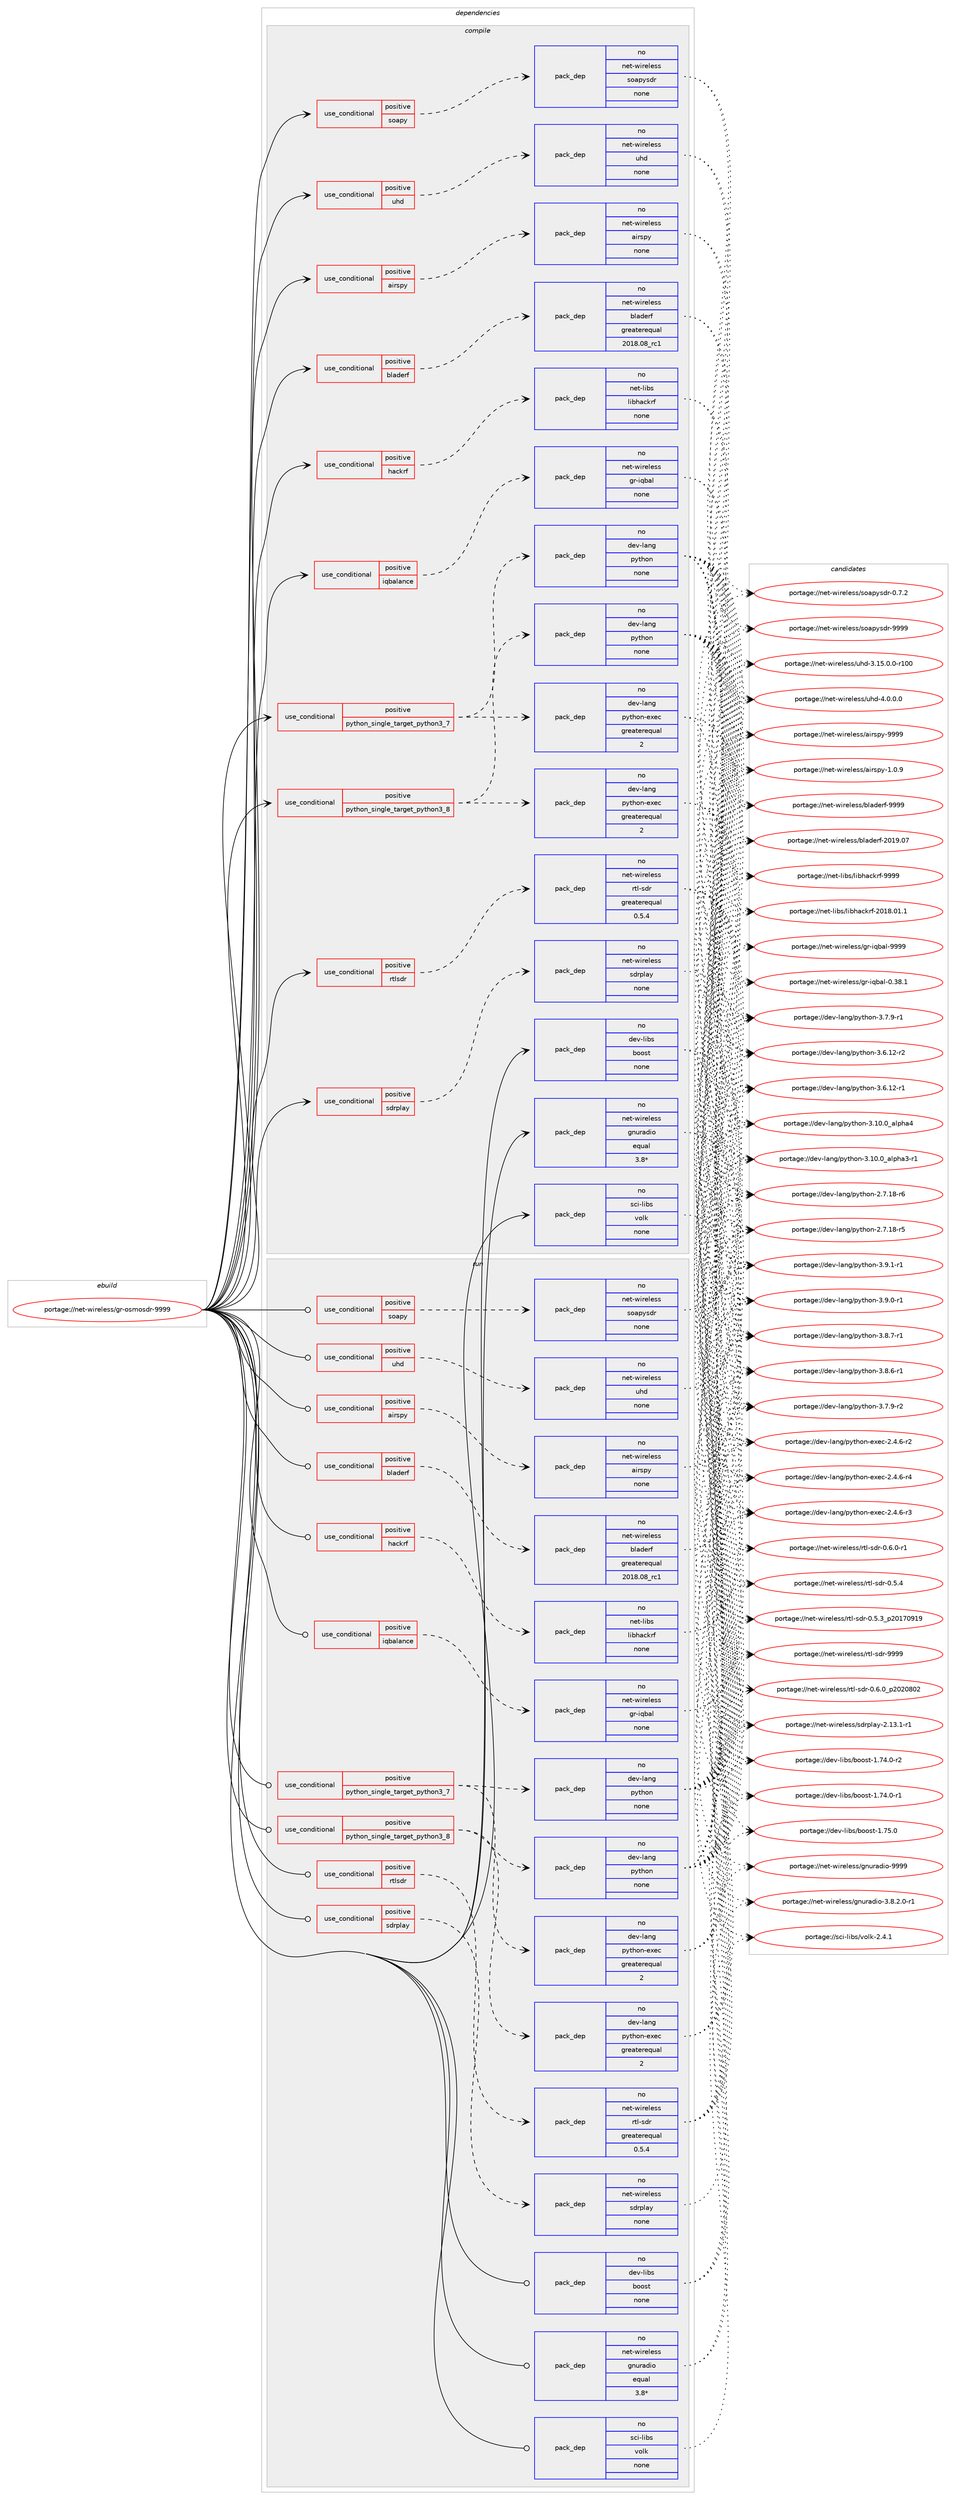 digraph prolog {

# *************
# Graph options
# *************

newrank=true;
concentrate=true;
compound=true;
graph [rankdir=LR,fontname=Helvetica,fontsize=10,ranksep=1.5];#, ranksep=2.5, nodesep=0.2];
edge  [arrowhead=vee];
node  [fontname=Helvetica,fontsize=10];

# **********
# The ebuild
# **********

subgraph cluster_leftcol {
color=gray;
rank=same;
label=<<i>ebuild</i>>;
id [label="portage://net-wireless/gr-osmosdr-9999", color=red, width=4, href="../net-wireless/gr-osmosdr-9999.svg"];
}

# ****************
# The dependencies
# ****************

subgraph cluster_midcol {
color=gray;
label=<<i>dependencies</i>>;
subgraph cluster_compile {
fillcolor="#eeeeee";
style=filled;
label=<<i>compile</i>>;
subgraph cond6345 {
dependency20658 [label=<<TABLE BORDER="0" CELLBORDER="1" CELLSPACING="0" CELLPADDING="4"><TR><TD ROWSPAN="3" CELLPADDING="10">use_conditional</TD></TR><TR><TD>positive</TD></TR><TR><TD>airspy</TD></TR></TABLE>>, shape=none, color=red];
subgraph pack14155 {
dependency20659 [label=<<TABLE BORDER="0" CELLBORDER="1" CELLSPACING="0" CELLPADDING="4" WIDTH="220"><TR><TD ROWSPAN="6" CELLPADDING="30">pack_dep</TD></TR><TR><TD WIDTH="110">no</TD></TR><TR><TD>net-wireless</TD></TR><TR><TD>airspy</TD></TR><TR><TD>none</TD></TR><TR><TD></TD></TR></TABLE>>, shape=none, color=blue];
}
dependency20658:e -> dependency20659:w [weight=20,style="dashed",arrowhead="vee"];
}
id:e -> dependency20658:w [weight=20,style="solid",arrowhead="vee"];
subgraph cond6346 {
dependency20660 [label=<<TABLE BORDER="0" CELLBORDER="1" CELLSPACING="0" CELLPADDING="4"><TR><TD ROWSPAN="3" CELLPADDING="10">use_conditional</TD></TR><TR><TD>positive</TD></TR><TR><TD>bladerf</TD></TR></TABLE>>, shape=none, color=red];
subgraph pack14156 {
dependency20661 [label=<<TABLE BORDER="0" CELLBORDER="1" CELLSPACING="0" CELLPADDING="4" WIDTH="220"><TR><TD ROWSPAN="6" CELLPADDING="30">pack_dep</TD></TR><TR><TD WIDTH="110">no</TD></TR><TR><TD>net-wireless</TD></TR><TR><TD>bladerf</TD></TR><TR><TD>greaterequal</TD></TR><TR><TD>2018.08_rc1</TD></TR></TABLE>>, shape=none, color=blue];
}
dependency20660:e -> dependency20661:w [weight=20,style="dashed",arrowhead="vee"];
}
id:e -> dependency20660:w [weight=20,style="solid",arrowhead="vee"];
subgraph cond6347 {
dependency20662 [label=<<TABLE BORDER="0" CELLBORDER="1" CELLSPACING="0" CELLPADDING="4"><TR><TD ROWSPAN="3" CELLPADDING="10">use_conditional</TD></TR><TR><TD>positive</TD></TR><TR><TD>hackrf</TD></TR></TABLE>>, shape=none, color=red];
subgraph pack14157 {
dependency20663 [label=<<TABLE BORDER="0" CELLBORDER="1" CELLSPACING="0" CELLPADDING="4" WIDTH="220"><TR><TD ROWSPAN="6" CELLPADDING="30">pack_dep</TD></TR><TR><TD WIDTH="110">no</TD></TR><TR><TD>net-libs</TD></TR><TR><TD>libhackrf</TD></TR><TR><TD>none</TD></TR><TR><TD></TD></TR></TABLE>>, shape=none, color=blue];
}
dependency20662:e -> dependency20663:w [weight=20,style="dashed",arrowhead="vee"];
}
id:e -> dependency20662:w [weight=20,style="solid",arrowhead="vee"];
subgraph cond6348 {
dependency20664 [label=<<TABLE BORDER="0" CELLBORDER="1" CELLSPACING="0" CELLPADDING="4"><TR><TD ROWSPAN="3" CELLPADDING="10">use_conditional</TD></TR><TR><TD>positive</TD></TR><TR><TD>iqbalance</TD></TR></TABLE>>, shape=none, color=red];
subgraph pack14158 {
dependency20665 [label=<<TABLE BORDER="0" CELLBORDER="1" CELLSPACING="0" CELLPADDING="4" WIDTH="220"><TR><TD ROWSPAN="6" CELLPADDING="30">pack_dep</TD></TR><TR><TD WIDTH="110">no</TD></TR><TR><TD>net-wireless</TD></TR><TR><TD>gr-iqbal</TD></TR><TR><TD>none</TD></TR><TR><TD></TD></TR></TABLE>>, shape=none, color=blue];
}
dependency20664:e -> dependency20665:w [weight=20,style="dashed",arrowhead="vee"];
}
id:e -> dependency20664:w [weight=20,style="solid",arrowhead="vee"];
subgraph cond6349 {
dependency20666 [label=<<TABLE BORDER="0" CELLBORDER="1" CELLSPACING="0" CELLPADDING="4"><TR><TD ROWSPAN="3" CELLPADDING="10">use_conditional</TD></TR><TR><TD>positive</TD></TR><TR><TD>python_single_target_python3_7</TD></TR></TABLE>>, shape=none, color=red];
subgraph pack14159 {
dependency20667 [label=<<TABLE BORDER="0" CELLBORDER="1" CELLSPACING="0" CELLPADDING="4" WIDTH="220"><TR><TD ROWSPAN="6" CELLPADDING="30">pack_dep</TD></TR><TR><TD WIDTH="110">no</TD></TR><TR><TD>dev-lang</TD></TR><TR><TD>python</TD></TR><TR><TD>none</TD></TR><TR><TD></TD></TR></TABLE>>, shape=none, color=blue];
}
dependency20666:e -> dependency20667:w [weight=20,style="dashed",arrowhead="vee"];
subgraph pack14160 {
dependency20668 [label=<<TABLE BORDER="0" CELLBORDER="1" CELLSPACING="0" CELLPADDING="4" WIDTH="220"><TR><TD ROWSPAN="6" CELLPADDING="30">pack_dep</TD></TR><TR><TD WIDTH="110">no</TD></TR><TR><TD>dev-lang</TD></TR><TR><TD>python-exec</TD></TR><TR><TD>greaterequal</TD></TR><TR><TD>2</TD></TR></TABLE>>, shape=none, color=blue];
}
dependency20666:e -> dependency20668:w [weight=20,style="dashed",arrowhead="vee"];
}
id:e -> dependency20666:w [weight=20,style="solid",arrowhead="vee"];
subgraph cond6350 {
dependency20669 [label=<<TABLE BORDER="0" CELLBORDER="1" CELLSPACING="0" CELLPADDING="4"><TR><TD ROWSPAN="3" CELLPADDING="10">use_conditional</TD></TR><TR><TD>positive</TD></TR><TR><TD>python_single_target_python3_8</TD></TR></TABLE>>, shape=none, color=red];
subgraph pack14161 {
dependency20670 [label=<<TABLE BORDER="0" CELLBORDER="1" CELLSPACING="0" CELLPADDING="4" WIDTH="220"><TR><TD ROWSPAN="6" CELLPADDING="30">pack_dep</TD></TR><TR><TD WIDTH="110">no</TD></TR><TR><TD>dev-lang</TD></TR><TR><TD>python</TD></TR><TR><TD>none</TD></TR><TR><TD></TD></TR></TABLE>>, shape=none, color=blue];
}
dependency20669:e -> dependency20670:w [weight=20,style="dashed",arrowhead="vee"];
subgraph pack14162 {
dependency20671 [label=<<TABLE BORDER="0" CELLBORDER="1" CELLSPACING="0" CELLPADDING="4" WIDTH="220"><TR><TD ROWSPAN="6" CELLPADDING="30">pack_dep</TD></TR><TR><TD WIDTH="110">no</TD></TR><TR><TD>dev-lang</TD></TR><TR><TD>python-exec</TD></TR><TR><TD>greaterequal</TD></TR><TR><TD>2</TD></TR></TABLE>>, shape=none, color=blue];
}
dependency20669:e -> dependency20671:w [weight=20,style="dashed",arrowhead="vee"];
}
id:e -> dependency20669:w [weight=20,style="solid",arrowhead="vee"];
subgraph cond6351 {
dependency20672 [label=<<TABLE BORDER="0" CELLBORDER="1" CELLSPACING="0" CELLPADDING="4"><TR><TD ROWSPAN="3" CELLPADDING="10">use_conditional</TD></TR><TR><TD>positive</TD></TR><TR><TD>rtlsdr</TD></TR></TABLE>>, shape=none, color=red];
subgraph pack14163 {
dependency20673 [label=<<TABLE BORDER="0" CELLBORDER="1" CELLSPACING="0" CELLPADDING="4" WIDTH="220"><TR><TD ROWSPAN="6" CELLPADDING="30">pack_dep</TD></TR><TR><TD WIDTH="110">no</TD></TR><TR><TD>net-wireless</TD></TR><TR><TD>rtl-sdr</TD></TR><TR><TD>greaterequal</TD></TR><TR><TD>0.5.4</TD></TR></TABLE>>, shape=none, color=blue];
}
dependency20672:e -> dependency20673:w [weight=20,style="dashed",arrowhead="vee"];
}
id:e -> dependency20672:w [weight=20,style="solid",arrowhead="vee"];
subgraph cond6352 {
dependency20674 [label=<<TABLE BORDER="0" CELLBORDER="1" CELLSPACING="0" CELLPADDING="4"><TR><TD ROWSPAN="3" CELLPADDING="10">use_conditional</TD></TR><TR><TD>positive</TD></TR><TR><TD>sdrplay</TD></TR></TABLE>>, shape=none, color=red];
subgraph pack14164 {
dependency20675 [label=<<TABLE BORDER="0" CELLBORDER="1" CELLSPACING="0" CELLPADDING="4" WIDTH="220"><TR><TD ROWSPAN="6" CELLPADDING="30">pack_dep</TD></TR><TR><TD WIDTH="110">no</TD></TR><TR><TD>net-wireless</TD></TR><TR><TD>sdrplay</TD></TR><TR><TD>none</TD></TR><TR><TD></TD></TR></TABLE>>, shape=none, color=blue];
}
dependency20674:e -> dependency20675:w [weight=20,style="dashed",arrowhead="vee"];
}
id:e -> dependency20674:w [weight=20,style="solid",arrowhead="vee"];
subgraph cond6353 {
dependency20676 [label=<<TABLE BORDER="0" CELLBORDER="1" CELLSPACING="0" CELLPADDING="4"><TR><TD ROWSPAN="3" CELLPADDING="10">use_conditional</TD></TR><TR><TD>positive</TD></TR><TR><TD>soapy</TD></TR></TABLE>>, shape=none, color=red];
subgraph pack14165 {
dependency20677 [label=<<TABLE BORDER="0" CELLBORDER="1" CELLSPACING="0" CELLPADDING="4" WIDTH="220"><TR><TD ROWSPAN="6" CELLPADDING="30">pack_dep</TD></TR><TR><TD WIDTH="110">no</TD></TR><TR><TD>net-wireless</TD></TR><TR><TD>soapysdr</TD></TR><TR><TD>none</TD></TR><TR><TD></TD></TR></TABLE>>, shape=none, color=blue];
}
dependency20676:e -> dependency20677:w [weight=20,style="dashed",arrowhead="vee"];
}
id:e -> dependency20676:w [weight=20,style="solid",arrowhead="vee"];
subgraph cond6354 {
dependency20678 [label=<<TABLE BORDER="0" CELLBORDER="1" CELLSPACING="0" CELLPADDING="4"><TR><TD ROWSPAN="3" CELLPADDING="10">use_conditional</TD></TR><TR><TD>positive</TD></TR><TR><TD>uhd</TD></TR></TABLE>>, shape=none, color=red];
subgraph pack14166 {
dependency20679 [label=<<TABLE BORDER="0" CELLBORDER="1" CELLSPACING="0" CELLPADDING="4" WIDTH="220"><TR><TD ROWSPAN="6" CELLPADDING="30">pack_dep</TD></TR><TR><TD WIDTH="110">no</TD></TR><TR><TD>net-wireless</TD></TR><TR><TD>uhd</TD></TR><TR><TD>none</TD></TR><TR><TD></TD></TR></TABLE>>, shape=none, color=blue];
}
dependency20678:e -> dependency20679:w [weight=20,style="dashed",arrowhead="vee"];
}
id:e -> dependency20678:w [weight=20,style="solid",arrowhead="vee"];
subgraph pack14167 {
dependency20680 [label=<<TABLE BORDER="0" CELLBORDER="1" CELLSPACING="0" CELLPADDING="4" WIDTH="220"><TR><TD ROWSPAN="6" CELLPADDING="30">pack_dep</TD></TR><TR><TD WIDTH="110">no</TD></TR><TR><TD>dev-libs</TD></TR><TR><TD>boost</TD></TR><TR><TD>none</TD></TR><TR><TD></TD></TR></TABLE>>, shape=none, color=blue];
}
id:e -> dependency20680:w [weight=20,style="solid",arrowhead="vee"];
subgraph pack14168 {
dependency20681 [label=<<TABLE BORDER="0" CELLBORDER="1" CELLSPACING="0" CELLPADDING="4" WIDTH="220"><TR><TD ROWSPAN="6" CELLPADDING="30">pack_dep</TD></TR><TR><TD WIDTH="110">no</TD></TR><TR><TD>net-wireless</TD></TR><TR><TD>gnuradio</TD></TR><TR><TD>equal</TD></TR><TR><TD>3.8*</TD></TR></TABLE>>, shape=none, color=blue];
}
id:e -> dependency20681:w [weight=20,style="solid",arrowhead="vee"];
subgraph pack14169 {
dependency20682 [label=<<TABLE BORDER="0" CELLBORDER="1" CELLSPACING="0" CELLPADDING="4" WIDTH="220"><TR><TD ROWSPAN="6" CELLPADDING="30">pack_dep</TD></TR><TR><TD WIDTH="110">no</TD></TR><TR><TD>sci-libs</TD></TR><TR><TD>volk</TD></TR><TR><TD>none</TD></TR><TR><TD></TD></TR></TABLE>>, shape=none, color=blue];
}
id:e -> dependency20682:w [weight=20,style="solid",arrowhead="vee"];
}
subgraph cluster_compileandrun {
fillcolor="#eeeeee";
style=filled;
label=<<i>compile and run</i>>;
}
subgraph cluster_run {
fillcolor="#eeeeee";
style=filled;
label=<<i>run</i>>;
subgraph cond6355 {
dependency20683 [label=<<TABLE BORDER="0" CELLBORDER="1" CELLSPACING="0" CELLPADDING="4"><TR><TD ROWSPAN="3" CELLPADDING="10">use_conditional</TD></TR><TR><TD>positive</TD></TR><TR><TD>airspy</TD></TR></TABLE>>, shape=none, color=red];
subgraph pack14170 {
dependency20684 [label=<<TABLE BORDER="0" CELLBORDER="1" CELLSPACING="0" CELLPADDING="4" WIDTH="220"><TR><TD ROWSPAN="6" CELLPADDING="30">pack_dep</TD></TR><TR><TD WIDTH="110">no</TD></TR><TR><TD>net-wireless</TD></TR><TR><TD>airspy</TD></TR><TR><TD>none</TD></TR><TR><TD></TD></TR></TABLE>>, shape=none, color=blue];
}
dependency20683:e -> dependency20684:w [weight=20,style="dashed",arrowhead="vee"];
}
id:e -> dependency20683:w [weight=20,style="solid",arrowhead="odot"];
subgraph cond6356 {
dependency20685 [label=<<TABLE BORDER="0" CELLBORDER="1" CELLSPACING="0" CELLPADDING="4"><TR><TD ROWSPAN="3" CELLPADDING="10">use_conditional</TD></TR><TR><TD>positive</TD></TR><TR><TD>bladerf</TD></TR></TABLE>>, shape=none, color=red];
subgraph pack14171 {
dependency20686 [label=<<TABLE BORDER="0" CELLBORDER="1" CELLSPACING="0" CELLPADDING="4" WIDTH="220"><TR><TD ROWSPAN="6" CELLPADDING="30">pack_dep</TD></TR><TR><TD WIDTH="110">no</TD></TR><TR><TD>net-wireless</TD></TR><TR><TD>bladerf</TD></TR><TR><TD>greaterequal</TD></TR><TR><TD>2018.08_rc1</TD></TR></TABLE>>, shape=none, color=blue];
}
dependency20685:e -> dependency20686:w [weight=20,style="dashed",arrowhead="vee"];
}
id:e -> dependency20685:w [weight=20,style="solid",arrowhead="odot"];
subgraph cond6357 {
dependency20687 [label=<<TABLE BORDER="0" CELLBORDER="1" CELLSPACING="0" CELLPADDING="4"><TR><TD ROWSPAN="3" CELLPADDING="10">use_conditional</TD></TR><TR><TD>positive</TD></TR><TR><TD>hackrf</TD></TR></TABLE>>, shape=none, color=red];
subgraph pack14172 {
dependency20688 [label=<<TABLE BORDER="0" CELLBORDER="1" CELLSPACING="0" CELLPADDING="4" WIDTH="220"><TR><TD ROWSPAN="6" CELLPADDING="30">pack_dep</TD></TR><TR><TD WIDTH="110">no</TD></TR><TR><TD>net-libs</TD></TR><TR><TD>libhackrf</TD></TR><TR><TD>none</TD></TR><TR><TD></TD></TR></TABLE>>, shape=none, color=blue];
}
dependency20687:e -> dependency20688:w [weight=20,style="dashed",arrowhead="vee"];
}
id:e -> dependency20687:w [weight=20,style="solid",arrowhead="odot"];
subgraph cond6358 {
dependency20689 [label=<<TABLE BORDER="0" CELLBORDER="1" CELLSPACING="0" CELLPADDING="4"><TR><TD ROWSPAN="3" CELLPADDING="10">use_conditional</TD></TR><TR><TD>positive</TD></TR><TR><TD>iqbalance</TD></TR></TABLE>>, shape=none, color=red];
subgraph pack14173 {
dependency20690 [label=<<TABLE BORDER="0" CELLBORDER="1" CELLSPACING="0" CELLPADDING="4" WIDTH="220"><TR><TD ROWSPAN="6" CELLPADDING="30">pack_dep</TD></TR><TR><TD WIDTH="110">no</TD></TR><TR><TD>net-wireless</TD></TR><TR><TD>gr-iqbal</TD></TR><TR><TD>none</TD></TR><TR><TD></TD></TR></TABLE>>, shape=none, color=blue];
}
dependency20689:e -> dependency20690:w [weight=20,style="dashed",arrowhead="vee"];
}
id:e -> dependency20689:w [weight=20,style="solid",arrowhead="odot"];
subgraph cond6359 {
dependency20691 [label=<<TABLE BORDER="0" CELLBORDER="1" CELLSPACING="0" CELLPADDING="4"><TR><TD ROWSPAN="3" CELLPADDING="10">use_conditional</TD></TR><TR><TD>positive</TD></TR><TR><TD>python_single_target_python3_7</TD></TR></TABLE>>, shape=none, color=red];
subgraph pack14174 {
dependency20692 [label=<<TABLE BORDER="0" CELLBORDER="1" CELLSPACING="0" CELLPADDING="4" WIDTH="220"><TR><TD ROWSPAN="6" CELLPADDING="30">pack_dep</TD></TR><TR><TD WIDTH="110">no</TD></TR><TR><TD>dev-lang</TD></TR><TR><TD>python</TD></TR><TR><TD>none</TD></TR><TR><TD></TD></TR></TABLE>>, shape=none, color=blue];
}
dependency20691:e -> dependency20692:w [weight=20,style="dashed",arrowhead="vee"];
subgraph pack14175 {
dependency20693 [label=<<TABLE BORDER="0" CELLBORDER="1" CELLSPACING="0" CELLPADDING="4" WIDTH="220"><TR><TD ROWSPAN="6" CELLPADDING="30">pack_dep</TD></TR><TR><TD WIDTH="110">no</TD></TR><TR><TD>dev-lang</TD></TR><TR><TD>python-exec</TD></TR><TR><TD>greaterequal</TD></TR><TR><TD>2</TD></TR></TABLE>>, shape=none, color=blue];
}
dependency20691:e -> dependency20693:w [weight=20,style="dashed",arrowhead="vee"];
}
id:e -> dependency20691:w [weight=20,style="solid",arrowhead="odot"];
subgraph cond6360 {
dependency20694 [label=<<TABLE BORDER="0" CELLBORDER="1" CELLSPACING="0" CELLPADDING="4"><TR><TD ROWSPAN="3" CELLPADDING="10">use_conditional</TD></TR><TR><TD>positive</TD></TR><TR><TD>python_single_target_python3_8</TD></TR></TABLE>>, shape=none, color=red];
subgraph pack14176 {
dependency20695 [label=<<TABLE BORDER="0" CELLBORDER="1" CELLSPACING="0" CELLPADDING="4" WIDTH="220"><TR><TD ROWSPAN="6" CELLPADDING="30">pack_dep</TD></TR><TR><TD WIDTH="110">no</TD></TR><TR><TD>dev-lang</TD></TR><TR><TD>python</TD></TR><TR><TD>none</TD></TR><TR><TD></TD></TR></TABLE>>, shape=none, color=blue];
}
dependency20694:e -> dependency20695:w [weight=20,style="dashed",arrowhead="vee"];
subgraph pack14177 {
dependency20696 [label=<<TABLE BORDER="0" CELLBORDER="1" CELLSPACING="0" CELLPADDING="4" WIDTH="220"><TR><TD ROWSPAN="6" CELLPADDING="30">pack_dep</TD></TR><TR><TD WIDTH="110">no</TD></TR><TR><TD>dev-lang</TD></TR><TR><TD>python-exec</TD></TR><TR><TD>greaterequal</TD></TR><TR><TD>2</TD></TR></TABLE>>, shape=none, color=blue];
}
dependency20694:e -> dependency20696:w [weight=20,style="dashed",arrowhead="vee"];
}
id:e -> dependency20694:w [weight=20,style="solid",arrowhead="odot"];
subgraph cond6361 {
dependency20697 [label=<<TABLE BORDER="0" CELLBORDER="1" CELLSPACING="0" CELLPADDING="4"><TR><TD ROWSPAN="3" CELLPADDING="10">use_conditional</TD></TR><TR><TD>positive</TD></TR><TR><TD>rtlsdr</TD></TR></TABLE>>, shape=none, color=red];
subgraph pack14178 {
dependency20698 [label=<<TABLE BORDER="0" CELLBORDER="1" CELLSPACING="0" CELLPADDING="4" WIDTH="220"><TR><TD ROWSPAN="6" CELLPADDING="30">pack_dep</TD></TR><TR><TD WIDTH="110">no</TD></TR><TR><TD>net-wireless</TD></TR><TR><TD>rtl-sdr</TD></TR><TR><TD>greaterequal</TD></TR><TR><TD>0.5.4</TD></TR></TABLE>>, shape=none, color=blue];
}
dependency20697:e -> dependency20698:w [weight=20,style="dashed",arrowhead="vee"];
}
id:e -> dependency20697:w [weight=20,style="solid",arrowhead="odot"];
subgraph cond6362 {
dependency20699 [label=<<TABLE BORDER="0" CELLBORDER="1" CELLSPACING="0" CELLPADDING="4"><TR><TD ROWSPAN="3" CELLPADDING="10">use_conditional</TD></TR><TR><TD>positive</TD></TR><TR><TD>sdrplay</TD></TR></TABLE>>, shape=none, color=red];
subgraph pack14179 {
dependency20700 [label=<<TABLE BORDER="0" CELLBORDER="1" CELLSPACING="0" CELLPADDING="4" WIDTH="220"><TR><TD ROWSPAN="6" CELLPADDING="30">pack_dep</TD></TR><TR><TD WIDTH="110">no</TD></TR><TR><TD>net-wireless</TD></TR><TR><TD>sdrplay</TD></TR><TR><TD>none</TD></TR><TR><TD></TD></TR></TABLE>>, shape=none, color=blue];
}
dependency20699:e -> dependency20700:w [weight=20,style="dashed",arrowhead="vee"];
}
id:e -> dependency20699:w [weight=20,style="solid",arrowhead="odot"];
subgraph cond6363 {
dependency20701 [label=<<TABLE BORDER="0" CELLBORDER="1" CELLSPACING="0" CELLPADDING="4"><TR><TD ROWSPAN="3" CELLPADDING="10">use_conditional</TD></TR><TR><TD>positive</TD></TR><TR><TD>soapy</TD></TR></TABLE>>, shape=none, color=red];
subgraph pack14180 {
dependency20702 [label=<<TABLE BORDER="0" CELLBORDER="1" CELLSPACING="0" CELLPADDING="4" WIDTH="220"><TR><TD ROWSPAN="6" CELLPADDING="30">pack_dep</TD></TR><TR><TD WIDTH="110">no</TD></TR><TR><TD>net-wireless</TD></TR><TR><TD>soapysdr</TD></TR><TR><TD>none</TD></TR><TR><TD></TD></TR></TABLE>>, shape=none, color=blue];
}
dependency20701:e -> dependency20702:w [weight=20,style="dashed",arrowhead="vee"];
}
id:e -> dependency20701:w [weight=20,style="solid",arrowhead="odot"];
subgraph cond6364 {
dependency20703 [label=<<TABLE BORDER="0" CELLBORDER="1" CELLSPACING="0" CELLPADDING="4"><TR><TD ROWSPAN="3" CELLPADDING="10">use_conditional</TD></TR><TR><TD>positive</TD></TR><TR><TD>uhd</TD></TR></TABLE>>, shape=none, color=red];
subgraph pack14181 {
dependency20704 [label=<<TABLE BORDER="0" CELLBORDER="1" CELLSPACING="0" CELLPADDING="4" WIDTH="220"><TR><TD ROWSPAN="6" CELLPADDING="30">pack_dep</TD></TR><TR><TD WIDTH="110">no</TD></TR><TR><TD>net-wireless</TD></TR><TR><TD>uhd</TD></TR><TR><TD>none</TD></TR><TR><TD></TD></TR></TABLE>>, shape=none, color=blue];
}
dependency20703:e -> dependency20704:w [weight=20,style="dashed",arrowhead="vee"];
}
id:e -> dependency20703:w [weight=20,style="solid",arrowhead="odot"];
subgraph pack14182 {
dependency20705 [label=<<TABLE BORDER="0" CELLBORDER="1" CELLSPACING="0" CELLPADDING="4" WIDTH="220"><TR><TD ROWSPAN="6" CELLPADDING="30">pack_dep</TD></TR><TR><TD WIDTH="110">no</TD></TR><TR><TD>dev-libs</TD></TR><TR><TD>boost</TD></TR><TR><TD>none</TD></TR><TR><TD></TD></TR></TABLE>>, shape=none, color=blue];
}
id:e -> dependency20705:w [weight=20,style="solid",arrowhead="odot"];
subgraph pack14183 {
dependency20706 [label=<<TABLE BORDER="0" CELLBORDER="1" CELLSPACING="0" CELLPADDING="4" WIDTH="220"><TR><TD ROWSPAN="6" CELLPADDING="30">pack_dep</TD></TR><TR><TD WIDTH="110">no</TD></TR><TR><TD>net-wireless</TD></TR><TR><TD>gnuradio</TD></TR><TR><TD>equal</TD></TR><TR><TD>3.8*</TD></TR></TABLE>>, shape=none, color=blue];
}
id:e -> dependency20706:w [weight=20,style="solid",arrowhead="odot"];
subgraph pack14184 {
dependency20707 [label=<<TABLE BORDER="0" CELLBORDER="1" CELLSPACING="0" CELLPADDING="4" WIDTH="220"><TR><TD ROWSPAN="6" CELLPADDING="30">pack_dep</TD></TR><TR><TD WIDTH="110">no</TD></TR><TR><TD>sci-libs</TD></TR><TR><TD>volk</TD></TR><TR><TD>none</TD></TR><TR><TD></TD></TR></TABLE>>, shape=none, color=blue];
}
id:e -> dependency20707:w [weight=20,style="solid",arrowhead="odot"];
}
}

# **************
# The candidates
# **************

subgraph cluster_choices {
rank=same;
color=gray;
label=<<i>candidates</i>>;

subgraph choice14155 {
color=black;
nodesep=1;
choice1101011164511910511410110810111511547971051141151121214557575757 [label="portage://net-wireless/airspy-9999", color=red, width=4,href="../net-wireless/airspy-9999.svg"];
choice110101116451191051141011081011151154797105114115112121454946484657 [label="portage://net-wireless/airspy-1.0.9", color=red, width=4,href="../net-wireless/airspy-1.0.9.svg"];
dependency20659:e -> choice1101011164511910511410110810111511547971051141151121214557575757:w [style=dotted,weight="100"];
dependency20659:e -> choice110101116451191051141011081011151154797105114115112121454946484657:w [style=dotted,weight="100"];
}
subgraph choice14156 {
color=black;
nodesep=1;
choice110101116451191051141011081011151154798108971001011141024557575757 [label="portage://net-wireless/bladerf-9999", color=red, width=4,href="../net-wireless/bladerf-9999.svg"];
choice110101116451191051141011081011151154798108971001011141024550484957464855 [label="portage://net-wireless/bladerf-2019.07", color=red, width=4,href="../net-wireless/bladerf-2019.07.svg"];
dependency20661:e -> choice110101116451191051141011081011151154798108971001011141024557575757:w [style=dotted,weight="100"];
dependency20661:e -> choice110101116451191051141011081011151154798108971001011141024550484957464855:w [style=dotted,weight="100"];
}
subgraph choice14157 {
color=black;
nodesep=1;
choice1101011164510810598115471081059810497991071141024557575757 [label="portage://net-libs/libhackrf-9999", color=red, width=4,href="../net-libs/libhackrf-9999.svg"];
choice11010111645108105981154710810598104979910711410245504849564648494649 [label="portage://net-libs/libhackrf-2018.01.1", color=red, width=4,href="../net-libs/libhackrf-2018.01.1.svg"];
dependency20663:e -> choice1101011164510810598115471081059810497991071141024557575757:w [style=dotted,weight="100"];
dependency20663:e -> choice11010111645108105981154710810598104979910711410245504849564648494649:w [style=dotted,weight="100"];
}
subgraph choice14158 {
color=black;
nodesep=1;
choice11010111645119105114101108101115115471031144510511398971084557575757 [label="portage://net-wireless/gr-iqbal-9999", color=red, width=4,href="../net-wireless/gr-iqbal-9999.svg"];
choice110101116451191051141011081011151154710311445105113989710845484651564649 [label="portage://net-wireless/gr-iqbal-0.38.1", color=red, width=4,href="../net-wireless/gr-iqbal-0.38.1.svg"];
dependency20665:e -> choice11010111645119105114101108101115115471031144510511398971084557575757:w [style=dotted,weight="100"];
dependency20665:e -> choice110101116451191051141011081011151154710311445105113989710845484651564649:w [style=dotted,weight="100"];
}
subgraph choice14159 {
color=black;
nodesep=1;
choice1001011184510897110103471121211161041111104551465746494511449 [label="portage://dev-lang/python-3.9.1-r1", color=red, width=4,href="../dev-lang/python-3.9.1-r1.svg"];
choice1001011184510897110103471121211161041111104551465746484511449 [label="portage://dev-lang/python-3.9.0-r1", color=red, width=4,href="../dev-lang/python-3.9.0-r1.svg"];
choice1001011184510897110103471121211161041111104551465646554511449 [label="portage://dev-lang/python-3.8.7-r1", color=red, width=4,href="../dev-lang/python-3.8.7-r1.svg"];
choice1001011184510897110103471121211161041111104551465646544511449 [label="portage://dev-lang/python-3.8.6-r1", color=red, width=4,href="../dev-lang/python-3.8.6-r1.svg"];
choice1001011184510897110103471121211161041111104551465546574511450 [label="portage://dev-lang/python-3.7.9-r2", color=red, width=4,href="../dev-lang/python-3.7.9-r2.svg"];
choice1001011184510897110103471121211161041111104551465546574511449 [label="portage://dev-lang/python-3.7.9-r1", color=red, width=4,href="../dev-lang/python-3.7.9-r1.svg"];
choice100101118451089711010347112121116104111110455146544649504511450 [label="portage://dev-lang/python-3.6.12-r2", color=red, width=4,href="../dev-lang/python-3.6.12-r2.svg"];
choice100101118451089711010347112121116104111110455146544649504511449 [label="portage://dev-lang/python-3.6.12-r1", color=red, width=4,href="../dev-lang/python-3.6.12-r1.svg"];
choice1001011184510897110103471121211161041111104551464948464895971081121049752 [label="portage://dev-lang/python-3.10.0_alpha4", color=red, width=4,href="../dev-lang/python-3.10.0_alpha4.svg"];
choice10010111845108971101034711212111610411111045514649484648959710811210497514511449 [label="portage://dev-lang/python-3.10.0_alpha3-r1", color=red, width=4,href="../dev-lang/python-3.10.0_alpha3-r1.svg"];
choice100101118451089711010347112121116104111110455046554649564511454 [label="portage://dev-lang/python-2.7.18-r6", color=red, width=4,href="../dev-lang/python-2.7.18-r6.svg"];
choice100101118451089711010347112121116104111110455046554649564511453 [label="portage://dev-lang/python-2.7.18-r5", color=red, width=4,href="../dev-lang/python-2.7.18-r5.svg"];
dependency20667:e -> choice1001011184510897110103471121211161041111104551465746494511449:w [style=dotted,weight="100"];
dependency20667:e -> choice1001011184510897110103471121211161041111104551465746484511449:w [style=dotted,weight="100"];
dependency20667:e -> choice1001011184510897110103471121211161041111104551465646554511449:w [style=dotted,weight="100"];
dependency20667:e -> choice1001011184510897110103471121211161041111104551465646544511449:w [style=dotted,weight="100"];
dependency20667:e -> choice1001011184510897110103471121211161041111104551465546574511450:w [style=dotted,weight="100"];
dependency20667:e -> choice1001011184510897110103471121211161041111104551465546574511449:w [style=dotted,weight="100"];
dependency20667:e -> choice100101118451089711010347112121116104111110455146544649504511450:w [style=dotted,weight="100"];
dependency20667:e -> choice100101118451089711010347112121116104111110455146544649504511449:w [style=dotted,weight="100"];
dependency20667:e -> choice1001011184510897110103471121211161041111104551464948464895971081121049752:w [style=dotted,weight="100"];
dependency20667:e -> choice10010111845108971101034711212111610411111045514649484648959710811210497514511449:w [style=dotted,weight="100"];
dependency20667:e -> choice100101118451089711010347112121116104111110455046554649564511454:w [style=dotted,weight="100"];
dependency20667:e -> choice100101118451089711010347112121116104111110455046554649564511453:w [style=dotted,weight="100"];
}
subgraph choice14160 {
color=black;
nodesep=1;
choice10010111845108971101034711212111610411111045101120101994550465246544511452 [label="portage://dev-lang/python-exec-2.4.6-r4", color=red, width=4,href="../dev-lang/python-exec-2.4.6-r4.svg"];
choice10010111845108971101034711212111610411111045101120101994550465246544511451 [label="portage://dev-lang/python-exec-2.4.6-r3", color=red, width=4,href="../dev-lang/python-exec-2.4.6-r3.svg"];
choice10010111845108971101034711212111610411111045101120101994550465246544511450 [label="portage://dev-lang/python-exec-2.4.6-r2", color=red, width=4,href="../dev-lang/python-exec-2.4.6-r2.svg"];
dependency20668:e -> choice10010111845108971101034711212111610411111045101120101994550465246544511452:w [style=dotted,weight="100"];
dependency20668:e -> choice10010111845108971101034711212111610411111045101120101994550465246544511451:w [style=dotted,weight="100"];
dependency20668:e -> choice10010111845108971101034711212111610411111045101120101994550465246544511450:w [style=dotted,weight="100"];
}
subgraph choice14161 {
color=black;
nodesep=1;
choice1001011184510897110103471121211161041111104551465746494511449 [label="portage://dev-lang/python-3.9.1-r1", color=red, width=4,href="../dev-lang/python-3.9.1-r1.svg"];
choice1001011184510897110103471121211161041111104551465746484511449 [label="portage://dev-lang/python-3.9.0-r1", color=red, width=4,href="../dev-lang/python-3.9.0-r1.svg"];
choice1001011184510897110103471121211161041111104551465646554511449 [label="portage://dev-lang/python-3.8.7-r1", color=red, width=4,href="../dev-lang/python-3.8.7-r1.svg"];
choice1001011184510897110103471121211161041111104551465646544511449 [label="portage://dev-lang/python-3.8.6-r1", color=red, width=4,href="../dev-lang/python-3.8.6-r1.svg"];
choice1001011184510897110103471121211161041111104551465546574511450 [label="portage://dev-lang/python-3.7.9-r2", color=red, width=4,href="../dev-lang/python-3.7.9-r2.svg"];
choice1001011184510897110103471121211161041111104551465546574511449 [label="portage://dev-lang/python-3.7.9-r1", color=red, width=4,href="../dev-lang/python-3.7.9-r1.svg"];
choice100101118451089711010347112121116104111110455146544649504511450 [label="portage://dev-lang/python-3.6.12-r2", color=red, width=4,href="../dev-lang/python-3.6.12-r2.svg"];
choice100101118451089711010347112121116104111110455146544649504511449 [label="portage://dev-lang/python-3.6.12-r1", color=red, width=4,href="../dev-lang/python-3.6.12-r1.svg"];
choice1001011184510897110103471121211161041111104551464948464895971081121049752 [label="portage://dev-lang/python-3.10.0_alpha4", color=red, width=4,href="../dev-lang/python-3.10.0_alpha4.svg"];
choice10010111845108971101034711212111610411111045514649484648959710811210497514511449 [label="portage://dev-lang/python-3.10.0_alpha3-r1", color=red, width=4,href="../dev-lang/python-3.10.0_alpha3-r1.svg"];
choice100101118451089711010347112121116104111110455046554649564511454 [label="portage://dev-lang/python-2.7.18-r6", color=red, width=4,href="../dev-lang/python-2.7.18-r6.svg"];
choice100101118451089711010347112121116104111110455046554649564511453 [label="portage://dev-lang/python-2.7.18-r5", color=red, width=4,href="../dev-lang/python-2.7.18-r5.svg"];
dependency20670:e -> choice1001011184510897110103471121211161041111104551465746494511449:w [style=dotted,weight="100"];
dependency20670:e -> choice1001011184510897110103471121211161041111104551465746484511449:w [style=dotted,weight="100"];
dependency20670:e -> choice1001011184510897110103471121211161041111104551465646554511449:w [style=dotted,weight="100"];
dependency20670:e -> choice1001011184510897110103471121211161041111104551465646544511449:w [style=dotted,weight="100"];
dependency20670:e -> choice1001011184510897110103471121211161041111104551465546574511450:w [style=dotted,weight="100"];
dependency20670:e -> choice1001011184510897110103471121211161041111104551465546574511449:w [style=dotted,weight="100"];
dependency20670:e -> choice100101118451089711010347112121116104111110455146544649504511450:w [style=dotted,weight="100"];
dependency20670:e -> choice100101118451089711010347112121116104111110455146544649504511449:w [style=dotted,weight="100"];
dependency20670:e -> choice1001011184510897110103471121211161041111104551464948464895971081121049752:w [style=dotted,weight="100"];
dependency20670:e -> choice10010111845108971101034711212111610411111045514649484648959710811210497514511449:w [style=dotted,weight="100"];
dependency20670:e -> choice100101118451089711010347112121116104111110455046554649564511454:w [style=dotted,weight="100"];
dependency20670:e -> choice100101118451089711010347112121116104111110455046554649564511453:w [style=dotted,weight="100"];
}
subgraph choice14162 {
color=black;
nodesep=1;
choice10010111845108971101034711212111610411111045101120101994550465246544511452 [label="portage://dev-lang/python-exec-2.4.6-r4", color=red, width=4,href="../dev-lang/python-exec-2.4.6-r4.svg"];
choice10010111845108971101034711212111610411111045101120101994550465246544511451 [label="portage://dev-lang/python-exec-2.4.6-r3", color=red, width=4,href="../dev-lang/python-exec-2.4.6-r3.svg"];
choice10010111845108971101034711212111610411111045101120101994550465246544511450 [label="portage://dev-lang/python-exec-2.4.6-r2", color=red, width=4,href="../dev-lang/python-exec-2.4.6-r2.svg"];
dependency20671:e -> choice10010111845108971101034711212111610411111045101120101994550465246544511452:w [style=dotted,weight="100"];
dependency20671:e -> choice10010111845108971101034711212111610411111045101120101994550465246544511451:w [style=dotted,weight="100"];
dependency20671:e -> choice10010111845108971101034711212111610411111045101120101994550465246544511450:w [style=dotted,weight="100"];
}
subgraph choice14163 {
color=black;
nodesep=1;
choice1101011164511910511410110810111511547114116108451151001144557575757 [label="portage://net-wireless/rtl-sdr-9999", color=red, width=4,href="../net-wireless/rtl-sdr-9999.svg"];
choice1101011164511910511410110810111511547114116108451151001144548465446489511250485048564850 [label="portage://net-wireless/rtl-sdr-0.6.0_p2020802", color=red, width=4,href="../net-wireless/rtl-sdr-0.6.0_p2020802.svg"];
choice1101011164511910511410110810111511547114116108451151001144548465446484511449 [label="portage://net-wireless/rtl-sdr-0.6.0-r1", color=red, width=4,href="../net-wireless/rtl-sdr-0.6.0-r1.svg"];
choice110101116451191051141011081011151154711411610845115100114454846534652 [label="portage://net-wireless/rtl-sdr-0.5.4", color=red, width=4,href="../net-wireless/rtl-sdr-0.5.4.svg"];
choice110101116451191051141011081011151154711411610845115100114454846534651951125048495548574957 [label="portage://net-wireless/rtl-sdr-0.5.3_p20170919", color=red, width=4,href="../net-wireless/rtl-sdr-0.5.3_p20170919.svg"];
dependency20673:e -> choice1101011164511910511410110810111511547114116108451151001144557575757:w [style=dotted,weight="100"];
dependency20673:e -> choice1101011164511910511410110810111511547114116108451151001144548465446489511250485048564850:w [style=dotted,weight="100"];
dependency20673:e -> choice1101011164511910511410110810111511547114116108451151001144548465446484511449:w [style=dotted,weight="100"];
dependency20673:e -> choice110101116451191051141011081011151154711411610845115100114454846534652:w [style=dotted,weight="100"];
dependency20673:e -> choice110101116451191051141011081011151154711411610845115100114454846534651951125048495548574957:w [style=dotted,weight="100"];
}
subgraph choice14164 {
color=black;
nodesep=1;
choice110101116451191051141011081011151154711510011411210897121455046495146494511449 [label="portage://net-wireless/sdrplay-2.13.1-r1", color=red, width=4,href="../net-wireless/sdrplay-2.13.1-r1.svg"];
dependency20675:e -> choice110101116451191051141011081011151154711510011411210897121455046495146494511449:w [style=dotted,weight="100"];
}
subgraph choice14165 {
color=black;
nodesep=1;
choice1101011164511910511410110810111511547115111971121211151001144557575757 [label="portage://net-wireless/soapysdr-9999", color=red, width=4,href="../net-wireless/soapysdr-9999.svg"];
choice110101116451191051141011081011151154711511197112121115100114454846554650 [label="portage://net-wireless/soapysdr-0.7.2", color=red, width=4,href="../net-wireless/soapysdr-0.7.2.svg"];
dependency20677:e -> choice1101011164511910511410110810111511547115111971121211151001144557575757:w [style=dotted,weight="100"];
dependency20677:e -> choice110101116451191051141011081011151154711511197112121115100114454846554650:w [style=dotted,weight="100"];
}
subgraph choice14166 {
color=black;
nodesep=1;
choice11010111645119105114101108101115115471171041004552464846484648 [label="portage://net-wireless/uhd-4.0.0.0", color=red, width=4,href="../net-wireless/uhd-4.0.0.0.svg"];
choice110101116451191051141011081011151154711710410045514649534648464845114494848 [label="portage://net-wireless/uhd-3.15.0.0-r100", color=red, width=4,href="../net-wireless/uhd-3.15.0.0-r100.svg"];
dependency20679:e -> choice11010111645119105114101108101115115471171041004552464846484648:w [style=dotted,weight="100"];
dependency20679:e -> choice110101116451191051141011081011151154711710410045514649534648464845114494848:w [style=dotted,weight="100"];
}
subgraph choice14167 {
color=black;
nodesep=1;
choice1001011184510810598115479811111111511645494655534648 [label="portage://dev-libs/boost-1.75.0", color=red, width=4,href="../dev-libs/boost-1.75.0.svg"];
choice10010111845108105981154798111111115116454946555246484511450 [label="portage://dev-libs/boost-1.74.0-r2", color=red, width=4,href="../dev-libs/boost-1.74.0-r2.svg"];
choice10010111845108105981154798111111115116454946555246484511449 [label="portage://dev-libs/boost-1.74.0-r1", color=red, width=4,href="../dev-libs/boost-1.74.0-r1.svg"];
dependency20680:e -> choice1001011184510810598115479811111111511645494655534648:w [style=dotted,weight="100"];
dependency20680:e -> choice10010111845108105981154798111111115116454946555246484511450:w [style=dotted,weight="100"];
dependency20680:e -> choice10010111845108105981154798111111115116454946555246484511449:w [style=dotted,weight="100"];
}
subgraph choice14168 {
color=black;
nodesep=1;
choice1101011164511910511410110810111511547103110117114971001051114557575757 [label="portage://net-wireless/gnuradio-9999", color=red, width=4,href="../net-wireless/gnuradio-9999.svg"];
choice11010111645119105114101108101115115471031101171149710010511145514656465046484511449 [label="portage://net-wireless/gnuradio-3.8.2.0-r1", color=red, width=4,href="../net-wireless/gnuradio-3.8.2.0-r1.svg"];
dependency20681:e -> choice1101011164511910511410110810111511547103110117114971001051114557575757:w [style=dotted,weight="100"];
dependency20681:e -> choice11010111645119105114101108101115115471031101171149710010511145514656465046484511449:w [style=dotted,weight="100"];
}
subgraph choice14169 {
color=black;
nodesep=1;
choice11599105451081059811547118111108107455046524649 [label="portage://sci-libs/volk-2.4.1", color=red, width=4,href="../sci-libs/volk-2.4.1.svg"];
dependency20682:e -> choice11599105451081059811547118111108107455046524649:w [style=dotted,weight="100"];
}
subgraph choice14170 {
color=black;
nodesep=1;
choice1101011164511910511410110810111511547971051141151121214557575757 [label="portage://net-wireless/airspy-9999", color=red, width=4,href="../net-wireless/airspy-9999.svg"];
choice110101116451191051141011081011151154797105114115112121454946484657 [label="portage://net-wireless/airspy-1.0.9", color=red, width=4,href="../net-wireless/airspy-1.0.9.svg"];
dependency20684:e -> choice1101011164511910511410110810111511547971051141151121214557575757:w [style=dotted,weight="100"];
dependency20684:e -> choice110101116451191051141011081011151154797105114115112121454946484657:w [style=dotted,weight="100"];
}
subgraph choice14171 {
color=black;
nodesep=1;
choice110101116451191051141011081011151154798108971001011141024557575757 [label="portage://net-wireless/bladerf-9999", color=red, width=4,href="../net-wireless/bladerf-9999.svg"];
choice110101116451191051141011081011151154798108971001011141024550484957464855 [label="portage://net-wireless/bladerf-2019.07", color=red, width=4,href="../net-wireless/bladerf-2019.07.svg"];
dependency20686:e -> choice110101116451191051141011081011151154798108971001011141024557575757:w [style=dotted,weight="100"];
dependency20686:e -> choice110101116451191051141011081011151154798108971001011141024550484957464855:w [style=dotted,weight="100"];
}
subgraph choice14172 {
color=black;
nodesep=1;
choice1101011164510810598115471081059810497991071141024557575757 [label="portage://net-libs/libhackrf-9999", color=red, width=4,href="../net-libs/libhackrf-9999.svg"];
choice11010111645108105981154710810598104979910711410245504849564648494649 [label="portage://net-libs/libhackrf-2018.01.1", color=red, width=4,href="../net-libs/libhackrf-2018.01.1.svg"];
dependency20688:e -> choice1101011164510810598115471081059810497991071141024557575757:w [style=dotted,weight="100"];
dependency20688:e -> choice11010111645108105981154710810598104979910711410245504849564648494649:w [style=dotted,weight="100"];
}
subgraph choice14173 {
color=black;
nodesep=1;
choice11010111645119105114101108101115115471031144510511398971084557575757 [label="portage://net-wireless/gr-iqbal-9999", color=red, width=4,href="../net-wireless/gr-iqbal-9999.svg"];
choice110101116451191051141011081011151154710311445105113989710845484651564649 [label="portage://net-wireless/gr-iqbal-0.38.1", color=red, width=4,href="../net-wireless/gr-iqbal-0.38.1.svg"];
dependency20690:e -> choice11010111645119105114101108101115115471031144510511398971084557575757:w [style=dotted,weight="100"];
dependency20690:e -> choice110101116451191051141011081011151154710311445105113989710845484651564649:w [style=dotted,weight="100"];
}
subgraph choice14174 {
color=black;
nodesep=1;
choice1001011184510897110103471121211161041111104551465746494511449 [label="portage://dev-lang/python-3.9.1-r1", color=red, width=4,href="../dev-lang/python-3.9.1-r1.svg"];
choice1001011184510897110103471121211161041111104551465746484511449 [label="portage://dev-lang/python-3.9.0-r1", color=red, width=4,href="../dev-lang/python-3.9.0-r1.svg"];
choice1001011184510897110103471121211161041111104551465646554511449 [label="portage://dev-lang/python-3.8.7-r1", color=red, width=4,href="../dev-lang/python-3.8.7-r1.svg"];
choice1001011184510897110103471121211161041111104551465646544511449 [label="portage://dev-lang/python-3.8.6-r1", color=red, width=4,href="../dev-lang/python-3.8.6-r1.svg"];
choice1001011184510897110103471121211161041111104551465546574511450 [label="portage://dev-lang/python-3.7.9-r2", color=red, width=4,href="../dev-lang/python-3.7.9-r2.svg"];
choice1001011184510897110103471121211161041111104551465546574511449 [label="portage://dev-lang/python-3.7.9-r1", color=red, width=4,href="../dev-lang/python-3.7.9-r1.svg"];
choice100101118451089711010347112121116104111110455146544649504511450 [label="portage://dev-lang/python-3.6.12-r2", color=red, width=4,href="../dev-lang/python-3.6.12-r2.svg"];
choice100101118451089711010347112121116104111110455146544649504511449 [label="portage://dev-lang/python-3.6.12-r1", color=red, width=4,href="../dev-lang/python-3.6.12-r1.svg"];
choice1001011184510897110103471121211161041111104551464948464895971081121049752 [label="portage://dev-lang/python-3.10.0_alpha4", color=red, width=4,href="../dev-lang/python-3.10.0_alpha4.svg"];
choice10010111845108971101034711212111610411111045514649484648959710811210497514511449 [label="portage://dev-lang/python-3.10.0_alpha3-r1", color=red, width=4,href="../dev-lang/python-3.10.0_alpha3-r1.svg"];
choice100101118451089711010347112121116104111110455046554649564511454 [label="portage://dev-lang/python-2.7.18-r6", color=red, width=4,href="../dev-lang/python-2.7.18-r6.svg"];
choice100101118451089711010347112121116104111110455046554649564511453 [label="portage://dev-lang/python-2.7.18-r5", color=red, width=4,href="../dev-lang/python-2.7.18-r5.svg"];
dependency20692:e -> choice1001011184510897110103471121211161041111104551465746494511449:w [style=dotted,weight="100"];
dependency20692:e -> choice1001011184510897110103471121211161041111104551465746484511449:w [style=dotted,weight="100"];
dependency20692:e -> choice1001011184510897110103471121211161041111104551465646554511449:w [style=dotted,weight="100"];
dependency20692:e -> choice1001011184510897110103471121211161041111104551465646544511449:w [style=dotted,weight="100"];
dependency20692:e -> choice1001011184510897110103471121211161041111104551465546574511450:w [style=dotted,weight="100"];
dependency20692:e -> choice1001011184510897110103471121211161041111104551465546574511449:w [style=dotted,weight="100"];
dependency20692:e -> choice100101118451089711010347112121116104111110455146544649504511450:w [style=dotted,weight="100"];
dependency20692:e -> choice100101118451089711010347112121116104111110455146544649504511449:w [style=dotted,weight="100"];
dependency20692:e -> choice1001011184510897110103471121211161041111104551464948464895971081121049752:w [style=dotted,weight="100"];
dependency20692:e -> choice10010111845108971101034711212111610411111045514649484648959710811210497514511449:w [style=dotted,weight="100"];
dependency20692:e -> choice100101118451089711010347112121116104111110455046554649564511454:w [style=dotted,weight="100"];
dependency20692:e -> choice100101118451089711010347112121116104111110455046554649564511453:w [style=dotted,weight="100"];
}
subgraph choice14175 {
color=black;
nodesep=1;
choice10010111845108971101034711212111610411111045101120101994550465246544511452 [label="portage://dev-lang/python-exec-2.4.6-r4", color=red, width=4,href="../dev-lang/python-exec-2.4.6-r4.svg"];
choice10010111845108971101034711212111610411111045101120101994550465246544511451 [label="portage://dev-lang/python-exec-2.4.6-r3", color=red, width=4,href="../dev-lang/python-exec-2.4.6-r3.svg"];
choice10010111845108971101034711212111610411111045101120101994550465246544511450 [label="portage://dev-lang/python-exec-2.4.6-r2", color=red, width=4,href="../dev-lang/python-exec-2.4.6-r2.svg"];
dependency20693:e -> choice10010111845108971101034711212111610411111045101120101994550465246544511452:w [style=dotted,weight="100"];
dependency20693:e -> choice10010111845108971101034711212111610411111045101120101994550465246544511451:w [style=dotted,weight="100"];
dependency20693:e -> choice10010111845108971101034711212111610411111045101120101994550465246544511450:w [style=dotted,weight="100"];
}
subgraph choice14176 {
color=black;
nodesep=1;
choice1001011184510897110103471121211161041111104551465746494511449 [label="portage://dev-lang/python-3.9.1-r1", color=red, width=4,href="../dev-lang/python-3.9.1-r1.svg"];
choice1001011184510897110103471121211161041111104551465746484511449 [label="portage://dev-lang/python-3.9.0-r1", color=red, width=4,href="../dev-lang/python-3.9.0-r1.svg"];
choice1001011184510897110103471121211161041111104551465646554511449 [label="portage://dev-lang/python-3.8.7-r1", color=red, width=4,href="../dev-lang/python-3.8.7-r1.svg"];
choice1001011184510897110103471121211161041111104551465646544511449 [label="portage://dev-lang/python-3.8.6-r1", color=red, width=4,href="../dev-lang/python-3.8.6-r1.svg"];
choice1001011184510897110103471121211161041111104551465546574511450 [label="portage://dev-lang/python-3.7.9-r2", color=red, width=4,href="../dev-lang/python-3.7.9-r2.svg"];
choice1001011184510897110103471121211161041111104551465546574511449 [label="portage://dev-lang/python-3.7.9-r1", color=red, width=4,href="../dev-lang/python-3.7.9-r1.svg"];
choice100101118451089711010347112121116104111110455146544649504511450 [label="portage://dev-lang/python-3.6.12-r2", color=red, width=4,href="../dev-lang/python-3.6.12-r2.svg"];
choice100101118451089711010347112121116104111110455146544649504511449 [label="portage://dev-lang/python-3.6.12-r1", color=red, width=4,href="../dev-lang/python-3.6.12-r1.svg"];
choice1001011184510897110103471121211161041111104551464948464895971081121049752 [label="portage://dev-lang/python-3.10.0_alpha4", color=red, width=4,href="../dev-lang/python-3.10.0_alpha4.svg"];
choice10010111845108971101034711212111610411111045514649484648959710811210497514511449 [label="portage://dev-lang/python-3.10.0_alpha3-r1", color=red, width=4,href="../dev-lang/python-3.10.0_alpha3-r1.svg"];
choice100101118451089711010347112121116104111110455046554649564511454 [label="portage://dev-lang/python-2.7.18-r6", color=red, width=4,href="../dev-lang/python-2.7.18-r6.svg"];
choice100101118451089711010347112121116104111110455046554649564511453 [label="portage://dev-lang/python-2.7.18-r5", color=red, width=4,href="../dev-lang/python-2.7.18-r5.svg"];
dependency20695:e -> choice1001011184510897110103471121211161041111104551465746494511449:w [style=dotted,weight="100"];
dependency20695:e -> choice1001011184510897110103471121211161041111104551465746484511449:w [style=dotted,weight="100"];
dependency20695:e -> choice1001011184510897110103471121211161041111104551465646554511449:w [style=dotted,weight="100"];
dependency20695:e -> choice1001011184510897110103471121211161041111104551465646544511449:w [style=dotted,weight="100"];
dependency20695:e -> choice1001011184510897110103471121211161041111104551465546574511450:w [style=dotted,weight="100"];
dependency20695:e -> choice1001011184510897110103471121211161041111104551465546574511449:w [style=dotted,weight="100"];
dependency20695:e -> choice100101118451089711010347112121116104111110455146544649504511450:w [style=dotted,weight="100"];
dependency20695:e -> choice100101118451089711010347112121116104111110455146544649504511449:w [style=dotted,weight="100"];
dependency20695:e -> choice1001011184510897110103471121211161041111104551464948464895971081121049752:w [style=dotted,weight="100"];
dependency20695:e -> choice10010111845108971101034711212111610411111045514649484648959710811210497514511449:w [style=dotted,weight="100"];
dependency20695:e -> choice100101118451089711010347112121116104111110455046554649564511454:w [style=dotted,weight="100"];
dependency20695:e -> choice100101118451089711010347112121116104111110455046554649564511453:w [style=dotted,weight="100"];
}
subgraph choice14177 {
color=black;
nodesep=1;
choice10010111845108971101034711212111610411111045101120101994550465246544511452 [label="portage://dev-lang/python-exec-2.4.6-r4", color=red, width=4,href="../dev-lang/python-exec-2.4.6-r4.svg"];
choice10010111845108971101034711212111610411111045101120101994550465246544511451 [label="portage://dev-lang/python-exec-2.4.6-r3", color=red, width=4,href="../dev-lang/python-exec-2.4.6-r3.svg"];
choice10010111845108971101034711212111610411111045101120101994550465246544511450 [label="portage://dev-lang/python-exec-2.4.6-r2", color=red, width=4,href="../dev-lang/python-exec-2.4.6-r2.svg"];
dependency20696:e -> choice10010111845108971101034711212111610411111045101120101994550465246544511452:w [style=dotted,weight="100"];
dependency20696:e -> choice10010111845108971101034711212111610411111045101120101994550465246544511451:w [style=dotted,weight="100"];
dependency20696:e -> choice10010111845108971101034711212111610411111045101120101994550465246544511450:w [style=dotted,weight="100"];
}
subgraph choice14178 {
color=black;
nodesep=1;
choice1101011164511910511410110810111511547114116108451151001144557575757 [label="portage://net-wireless/rtl-sdr-9999", color=red, width=4,href="../net-wireless/rtl-sdr-9999.svg"];
choice1101011164511910511410110810111511547114116108451151001144548465446489511250485048564850 [label="portage://net-wireless/rtl-sdr-0.6.0_p2020802", color=red, width=4,href="../net-wireless/rtl-sdr-0.6.0_p2020802.svg"];
choice1101011164511910511410110810111511547114116108451151001144548465446484511449 [label="portage://net-wireless/rtl-sdr-0.6.0-r1", color=red, width=4,href="../net-wireless/rtl-sdr-0.6.0-r1.svg"];
choice110101116451191051141011081011151154711411610845115100114454846534652 [label="portage://net-wireless/rtl-sdr-0.5.4", color=red, width=4,href="../net-wireless/rtl-sdr-0.5.4.svg"];
choice110101116451191051141011081011151154711411610845115100114454846534651951125048495548574957 [label="portage://net-wireless/rtl-sdr-0.5.3_p20170919", color=red, width=4,href="../net-wireless/rtl-sdr-0.5.3_p20170919.svg"];
dependency20698:e -> choice1101011164511910511410110810111511547114116108451151001144557575757:w [style=dotted,weight="100"];
dependency20698:e -> choice1101011164511910511410110810111511547114116108451151001144548465446489511250485048564850:w [style=dotted,weight="100"];
dependency20698:e -> choice1101011164511910511410110810111511547114116108451151001144548465446484511449:w [style=dotted,weight="100"];
dependency20698:e -> choice110101116451191051141011081011151154711411610845115100114454846534652:w [style=dotted,weight="100"];
dependency20698:e -> choice110101116451191051141011081011151154711411610845115100114454846534651951125048495548574957:w [style=dotted,weight="100"];
}
subgraph choice14179 {
color=black;
nodesep=1;
choice110101116451191051141011081011151154711510011411210897121455046495146494511449 [label="portage://net-wireless/sdrplay-2.13.1-r1", color=red, width=4,href="../net-wireless/sdrplay-2.13.1-r1.svg"];
dependency20700:e -> choice110101116451191051141011081011151154711510011411210897121455046495146494511449:w [style=dotted,weight="100"];
}
subgraph choice14180 {
color=black;
nodesep=1;
choice1101011164511910511410110810111511547115111971121211151001144557575757 [label="portage://net-wireless/soapysdr-9999", color=red, width=4,href="../net-wireless/soapysdr-9999.svg"];
choice110101116451191051141011081011151154711511197112121115100114454846554650 [label="portage://net-wireless/soapysdr-0.7.2", color=red, width=4,href="../net-wireless/soapysdr-0.7.2.svg"];
dependency20702:e -> choice1101011164511910511410110810111511547115111971121211151001144557575757:w [style=dotted,weight="100"];
dependency20702:e -> choice110101116451191051141011081011151154711511197112121115100114454846554650:w [style=dotted,weight="100"];
}
subgraph choice14181 {
color=black;
nodesep=1;
choice11010111645119105114101108101115115471171041004552464846484648 [label="portage://net-wireless/uhd-4.0.0.0", color=red, width=4,href="../net-wireless/uhd-4.0.0.0.svg"];
choice110101116451191051141011081011151154711710410045514649534648464845114494848 [label="portage://net-wireless/uhd-3.15.0.0-r100", color=red, width=4,href="../net-wireless/uhd-3.15.0.0-r100.svg"];
dependency20704:e -> choice11010111645119105114101108101115115471171041004552464846484648:w [style=dotted,weight="100"];
dependency20704:e -> choice110101116451191051141011081011151154711710410045514649534648464845114494848:w [style=dotted,weight="100"];
}
subgraph choice14182 {
color=black;
nodesep=1;
choice1001011184510810598115479811111111511645494655534648 [label="portage://dev-libs/boost-1.75.0", color=red, width=4,href="../dev-libs/boost-1.75.0.svg"];
choice10010111845108105981154798111111115116454946555246484511450 [label="portage://dev-libs/boost-1.74.0-r2", color=red, width=4,href="../dev-libs/boost-1.74.0-r2.svg"];
choice10010111845108105981154798111111115116454946555246484511449 [label="portage://dev-libs/boost-1.74.0-r1", color=red, width=4,href="../dev-libs/boost-1.74.0-r1.svg"];
dependency20705:e -> choice1001011184510810598115479811111111511645494655534648:w [style=dotted,weight="100"];
dependency20705:e -> choice10010111845108105981154798111111115116454946555246484511450:w [style=dotted,weight="100"];
dependency20705:e -> choice10010111845108105981154798111111115116454946555246484511449:w [style=dotted,weight="100"];
}
subgraph choice14183 {
color=black;
nodesep=1;
choice1101011164511910511410110810111511547103110117114971001051114557575757 [label="portage://net-wireless/gnuradio-9999", color=red, width=4,href="../net-wireless/gnuradio-9999.svg"];
choice11010111645119105114101108101115115471031101171149710010511145514656465046484511449 [label="portage://net-wireless/gnuradio-3.8.2.0-r1", color=red, width=4,href="../net-wireless/gnuradio-3.8.2.0-r1.svg"];
dependency20706:e -> choice1101011164511910511410110810111511547103110117114971001051114557575757:w [style=dotted,weight="100"];
dependency20706:e -> choice11010111645119105114101108101115115471031101171149710010511145514656465046484511449:w [style=dotted,weight="100"];
}
subgraph choice14184 {
color=black;
nodesep=1;
choice11599105451081059811547118111108107455046524649 [label="portage://sci-libs/volk-2.4.1", color=red, width=4,href="../sci-libs/volk-2.4.1.svg"];
dependency20707:e -> choice11599105451081059811547118111108107455046524649:w [style=dotted,weight="100"];
}
}

}
